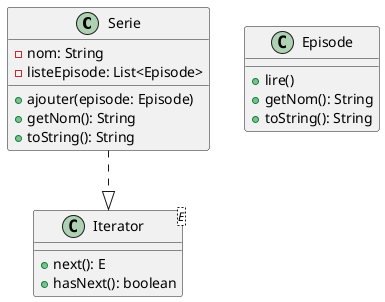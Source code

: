 @startuml Iterator

class Serie {
    - nom: String
    - listeEpisode: List<Episode>
    + ajouter(episode: Episode)
    + getNom(): String
    + toString(): String
}

class Episode {
    + lire()
    + getNom(): String
    + toString(): String
}

class Iterator<E> {
    + next(): E
    + hasNext(): boolean
}

Serie..|>Iterator

@enduml